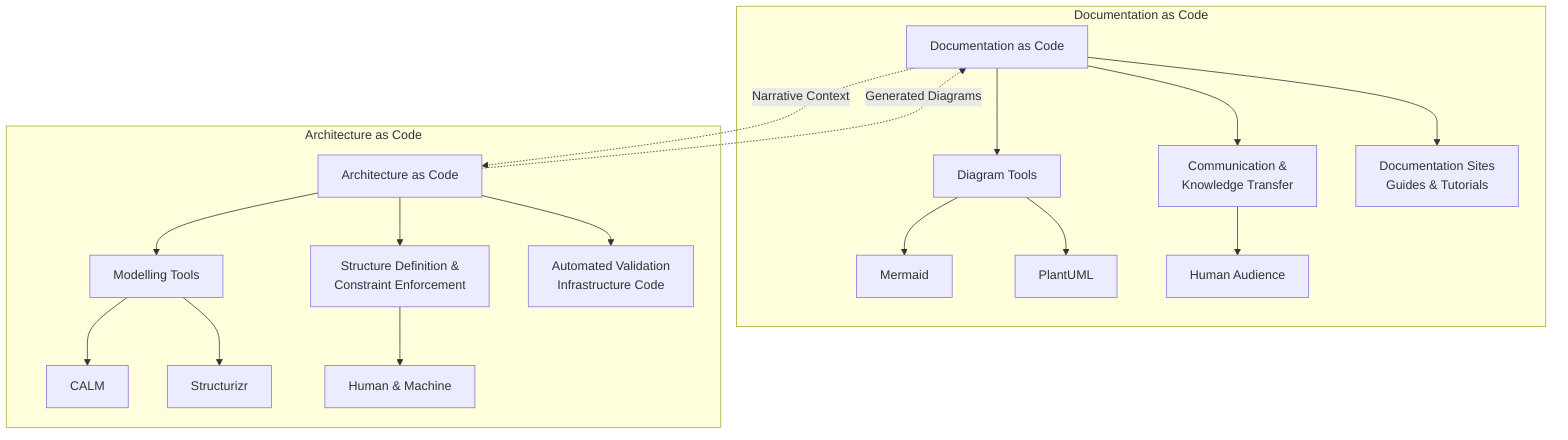 graph TB
    subgraph "Documentation as Code"
        DaC[Documentation as Code]:::kv-primary
        DaC --> DacPurpose[Communication &<br/>Knowledge Transfer]:::kv-muted
        DaC --> DacTools[Diagram Tools]:::kv-highlight
        DacTools --> Mermaid[Mermaid]:::kv-accent
        DacTools --> PlantUML[PlantUML]:::kv-accent
        DaC --> DacOutput[Documentation Sites<br/>Guides & Tutorials]:::kv-muted
        DacPurpose --> Human1[Human Audience]:::kv-muted
    end
    
    subgraph "Architecture as Code"
        AaC[Architecture as Code]:::kv-primary
        AaC --> AacPurpose[Structure Definition &<br/>Constraint Enforcement]:::kv-muted
        AaC --> AacTools[Modelling Tools]:::kv-highlight
        AacTools --> CALM[CALM]:::kv-accent
        AacTools --> Structurizr[Structurizr]:::kv-accent
        AaC --> AacOutput[Automated Validation<br/>Infrastructure Code]:::kv-muted
        AacPurpose --> Both[Human & Machine]:::kv-muted
    end
    
    DaC -.Narrative Context.-> AaC
    AaC -.Generated Diagrams.-> DaC
